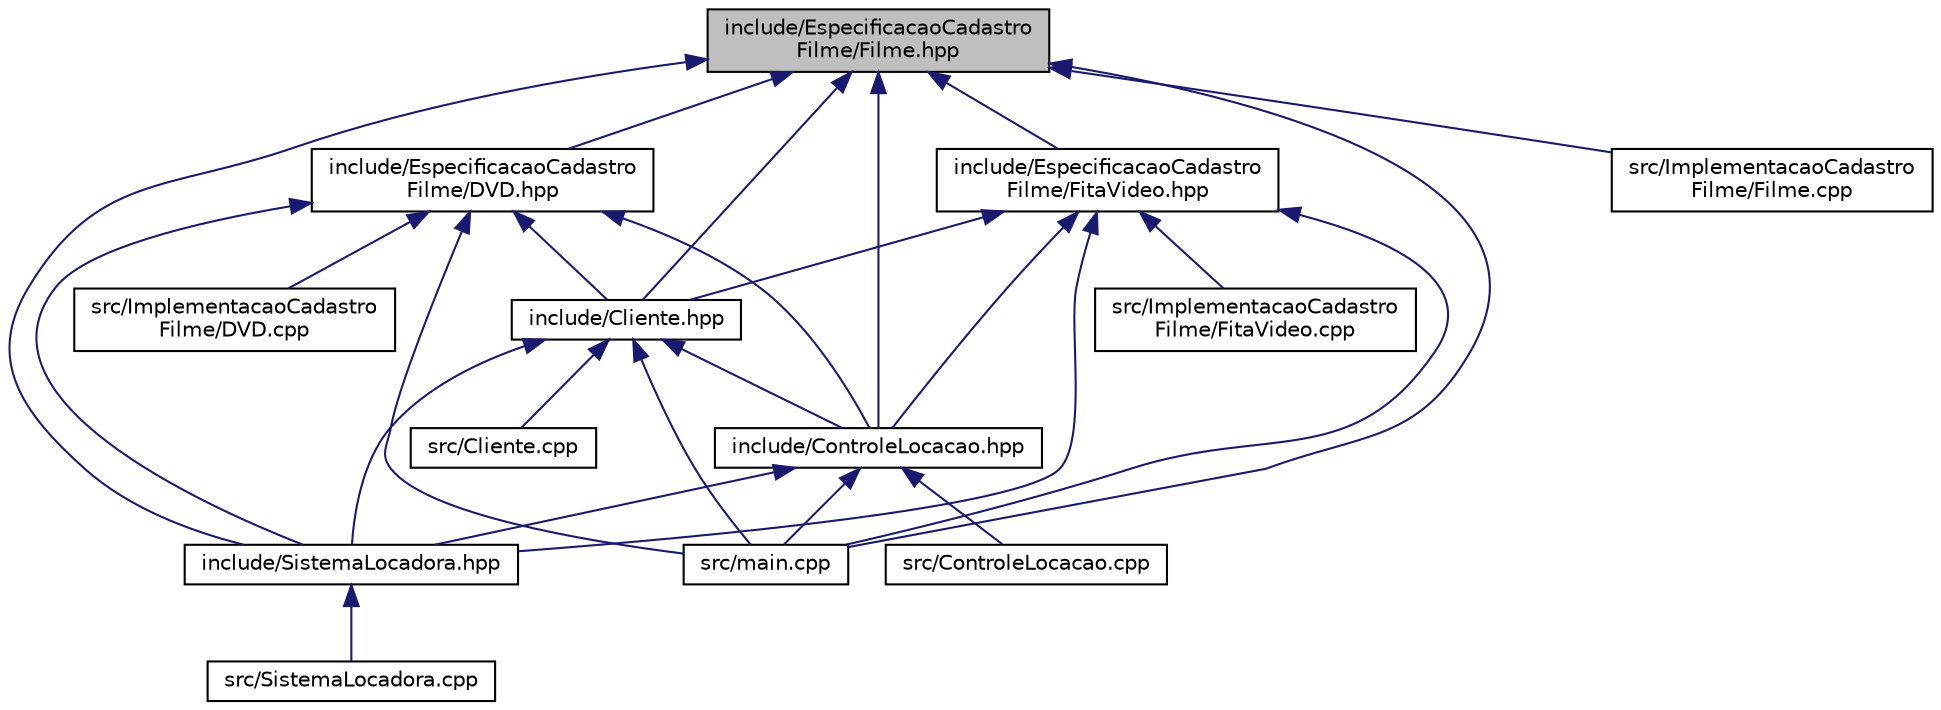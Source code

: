 digraph "include/EspecificacaoCadastroFilme/Filme.hpp"
{
 // LATEX_PDF_SIZE
  edge [fontname="Helvetica",fontsize="10",labelfontname="Helvetica",labelfontsize="10"];
  node [fontname="Helvetica",fontsize="10",shape=record];
  Node1 [label="include/EspecificacaoCadastro\lFilme/Filme.hpp",height=0.2,width=0.4,color="black", fillcolor="grey75", style="filled", fontcolor="black",tooltip=" "];
  Node1 -> Node2 [dir="back",color="midnightblue",fontsize="10",style="solid"];
  Node2 [label="include/Cliente.hpp",height=0.2,width=0.4,color="black", fillcolor="white", style="filled",URL="$Cliente_8hpp.html",tooltip=" "];
  Node2 -> Node3 [dir="back",color="midnightblue",fontsize="10",style="solid"];
  Node3 [label="include/ControleLocacao.hpp",height=0.2,width=0.4,color="black", fillcolor="white", style="filled",URL="$ControleLocacao_8hpp.html",tooltip=" "];
  Node3 -> Node4 [dir="back",color="midnightblue",fontsize="10",style="solid"];
  Node4 [label="include/SistemaLocadora.hpp",height=0.2,width=0.4,color="black", fillcolor="white", style="filled",URL="$SistemaLocadora_8hpp.html",tooltip=" "];
  Node4 -> Node5 [dir="back",color="midnightblue",fontsize="10",style="solid"];
  Node5 [label="src/SistemaLocadora.cpp",height=0.2,width=0.4,color="black", fillcolor="white", style="filled",URL="$SistemaLocadora_8cpp.html",tooltip=" "];
  Node3 -> Node6 [dir="back",color="midnightblue",fontsize="10",style="solid"];
  Node6 [label="src/ControleLocacao.cpp",height=0.2,width=0.4,color="black", fillcolor="white", style="filled",URL="$ControleLocacao_8cpp.html",tooltip=" "];
  Node3 -> Node7 [dir="back",color="midnightblue",fontsize="10",style="solid"];
  Node7 [label="src/main.cpp",height=0.2,width=0.4,color="black", fillcolor="white", style="filled",URL="$main_8cpp.html",tooltip=" "];
  Node2 -> Node4 [dir="back",color="midnightblue",fontsize="10",style="solid"];
  Node2 -> Node8 [dir="back",color="midnightblue",fontsize="10",style="solid"];
  Node8 [label="src/Cliente.cpp",height=0.2,width=0.4,color="black", fillcolor="white", style="filled",URL="$Cliente_8cpp.html",tooltip=" "];
  Node2 -> Node7 [dir="back",color="midnightblue",fontsize="10",style="solid"];
  Node1 -> Node3 [dir="back",color="midnightblue",fontsize="10",style="solid"];
  Node1 -> Node9 [dir="back",color="midnightblue",fontsize="10",style="solid"];
  Node9 [label="include/EspecificacaoCadastro\lFilme/DVD.hpp",height=0.2,width=0.4,color="black", fillcolor="white", style="filled",URL="$DVD_8hpp.html",tooltip=" "];
  Node9 -> Node2 [dir="back",color="midnightblue",fontsize="10",style="solid"];
  Node9 -> Node3 [dir="back",color="midnightblue",fontsize="10",style="solid"];
  Node9 -> Node4 [dir="back",color="midnightblue",fontsize="10",style="solid"];
  Node9 -> Node10 [dir="back",color="midnightblue",fontsize="10",style="solid"];
  Node10 [label="src/ImplementacaoCadastro\lFilme/DVD.cpp",height=0.2,width=0.4,color="black", fillcolor="white", style="filled",URL="$DVD_8cpp.html",tooltip=" "];
  Node9 -> Node7 [dir="back",color="midnightblue",fontsize="10",style="solid"];
  Node1 -> Node11 [dir="back",color="midnightblue",fontsize="10",style="solid"];
  Node11 [label="include/EspecificacaoCadastro\lFilme/FitaVideo.hpp",height=0.2,width=0.4,color="black", fillcolor="white", style="filled",URL="$FitaVideo_8hpp.html",tooltip=" "];
  Node11 -> Node2 [dir="back",color="midnightblue",fontsize="10",style="solid"];
  Node11 -> Node3 [dir="back",color="midnightblue",fontsize="10",style="solid"];
  Node11 -> Node4 [dir="back",color="midnightblue",fontsize="10",style="solid"];
  Node11 -> Node12 [dir="back",color="midnightblue",fontsize="10",style="solid"];
  Node12 [label="src/ImplementacaoCadastro\lFilme/FitaVideo.cpp",height=0.2,width=0.4,color="black", fillcolor="white", style="filled",URL="$FitaVideo_8cpp.html",tooltip=" "];
  Node11 -> Node7 [dir="back",color="midnightblue",fontsize="10",style="solid"];
  Node1 -> Node4 [dir="back",color="midnightblue",fontsize="10",style="solid"];
  Node1 -> Node13 [dir="back",color="midnightblue",fontsize="10",style="solid"];
  Node13 [label="src/ImplementacaoCadastro\lFilme/Filme.cpp",height=0.2,width=0.4,color="black", fillcolor="white", style="filled",URL="$Filme_8cpp.html",tooltip=" "];
  Node1 -> Node7 [dir="back",color="midnightblue",fontsize="10",style="solid"];
}
